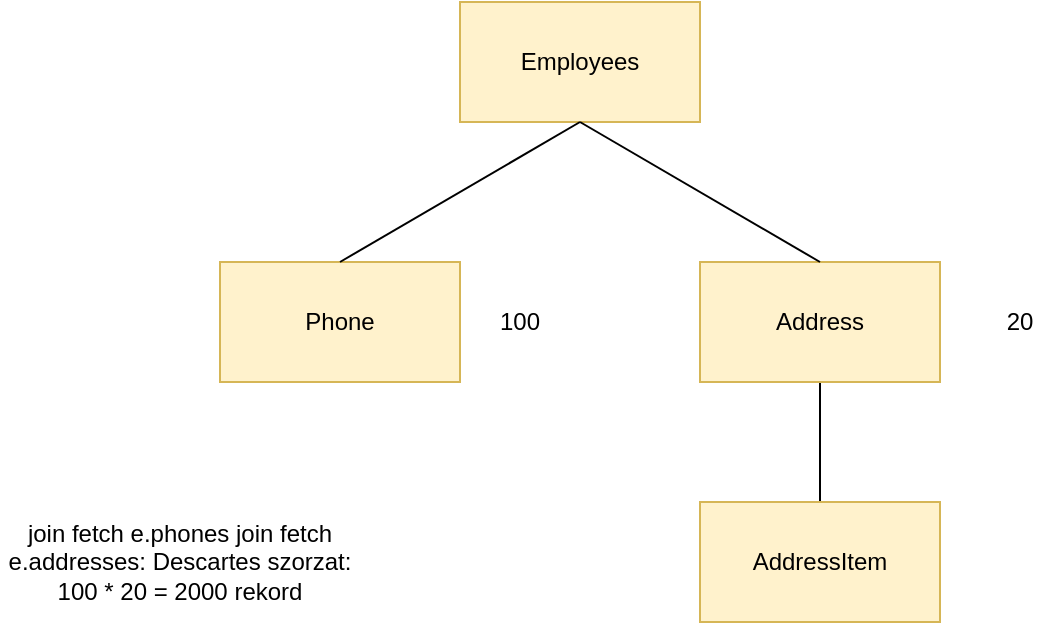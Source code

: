 <mxfile version="12.9.8" type="device"><diagram id="4MeSHegOldrMWYAB6uMh" name="Page-1"><mxGraphModel dx="2062" dy="1123" grid="1" gridSize="10" guides="1" tooltips="1" connect="1" arrows="1" fold="1" page="1" pageScale="1" pageWidth="827" pageHeight="1169" math="0" shadow="0"><root><mxCell id="0"/><mxCell id="1" parent="0"/><mxCell id="pRFSakIcIwff2yJ-d2QL-1" value="Employees" style="rounded=0;whiteSpace=wrap;html=1;fillColor=#fff2cc;strokeColor=#d6b656;" vertex="1" parent="1"><mxGeometry x="320" y="190" width="120" height="60" as="geometry"/></mxCell><mxCell id="pRFSakIcIwff2yJ-d2QL-7" style="edgeStyle=orthogonalEdgeStyle;rounded=0;orthogonalLoop=1;jettySize=auto;html=1;exitX=0.5;exitY=1;exitDx=0;exitDy=0;endArrow=none;endFill=0;" edge="1" parent="1" source="pRFSakIcIwff2yJ-d2QL-2" target="pRFSakIcIwff2yJ-d2QL-6"><mxGeometry relative="1" as="geometry"/></mxCell><mxCell id="pRFSakIcIwff2yJ-d2QL-2" value="Address" style="rounded=0;whiteSpace=wrap;html=1;fillColor=#fff2cc;strokeColor=#d6b656;" vertex="1" parent="1"><mxGeometry x="440" y="320" width="120" height="60" as="geometry"/></mxCell><mxCell id="pRFSakIcIwff2yJ-d2QL-3" value="Phone" style="rounded=0;whiteSpace=wrap;html=1;fillColor=#fff2cc;strokeColor=#d6b656;" vertex="1" parent="1"><mxGeometry x="200" y="320" width="120" height="60" as="geometry"/></mxCell><mxCell id="pRFSakIcIwff2yJ-d2QL-4" value="" style="endArrow=none;html=1;entryX=0.5;entryY=1;entryDx=0;entryDy=0;exitX=0.5;exitY=0;exitDx=0;exitDy=0;" edge="1" parent="1" source="pRFSakIcIwff2yJ-d2QL-3" target="pRFSakIcIwff2yJ-d2QL-1"><mxGeometry width="50" height="50" relative="1" as="geometry"><mxPoint x="390" y="590" as="sourcePoint"/><mxPoint x="440" y="540" as="targetPoint"/></mxGeometry></mxCell><mxCell id="pRFSakIcIwff2yJ-d2QL-5" value="" style="endArrow=none;html=1;exitX=0.5;exitY=0;exitDx=0;exitDy=0;" edge="1" parent="1" source="pRFSakIcIwff2yJ-d2QL-2"><mxGeometry width="50" height="50" relative="1" as="geometry"><mxPoint x="340" y="560" as="sourcePoint"/><mxPoint x="380" y="250" as="targetPoint"/></mxGeometry></mxCell><mxCell id="pRFSakIcIwff2yJ-d2QL-6" value="AddressItem" style="rounded=0;whiteSpace=wrap;html=1;fillColor=#fff2cc;strokeColor=#d6b656;" vertex="1" parent="1"><mxGeometry x="440" y="440" width="120" height="60" as="geometry"/></mxCell><mxCell id="pRFSakIcIwff2yJ-d2QL-8" value="&lt;div&gt;join fetch e.phones join fetch e.addresses: Descartes szorzat:&lt;/div&gt;&lt;div&gt;100 * 20 = 2000 rekord&lt;br&gt;&lt;/div&gt;" style="text;html=1;strokeColor=none;fillColor=none;align=center;verticalAlign=middle;whiteSpace=wrap;rounded=0;" vertex="1" parent="1"><mxGeometry x="90" y="445" width="180" height="50" as="geometry"/></mxCell><mxCell id="pRFSakIcIwff2yJ-d2QL-9" value="100" style="text;html=1;strokeColor=none;fillColor=none;align=center;verticalAlign=middle;whiteSpace=wrap;rounded=0;" vertex="1" parent="1"><mxGeometry x="330" y="340" width="40" height="20" as="geometry"/></mxCell><mxCell id="pRFSakIcIwff2yJ-d2QL-10" value="20" style="text;html=1;strokeColor=none;fillColor=none;align=center;verticalAlign=middle;whiteSpace=wrap;rounded=0;" vertex="1" parent="1"><mxGeometry x="580" y="340" width="40" height="20" as="geometry"/></mxCell></root></mxGraphModel></diagram></mxfile>